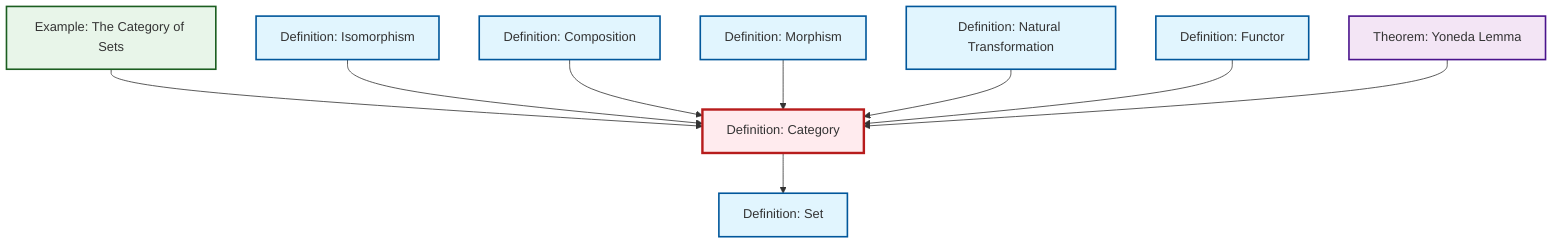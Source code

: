 graph TD
    classDef definition fill:#e1f5fe,stroke:#01579b,stroke-width:2px
    classDef theorem fill:#f3e5f5,stroke:#4a148c,stroke-width:2px
    classDef axiom fill:#fff3e0,stroke:#e65100,stroke-width:2px
    classDef example fill:#e8f5e9,stroke:#1b5e20,stroke-width:2px
    classDef current fill:#ffebee,stroke:#b71c1c,stroke-width:3px
    ex-set-category["Example: The Category of Sets"]:::example
    thm-yoneda["Theorem: Yoneda Lemma"]:::theorem
    def-isomorphism["Definition: Isomorphism"]:::definition
    def-functor["Definition: Functor"]:::definition
    def-category["Definition: Category"]:::definition
    def-morphism["Definition: Morphism"]:::definition
    def-set["Definition: Set"]:::definition
    def-composition["Definition: Composition"]:::definition
    def-natural-transformation["Definition: Natural Transformation"]:::definition
    ex-set-category --> def-category
    def-isomorphism --> def-category
    def-composition --> def-category
    def-morphism --> def-category
    def-natural-transformation --> def-category
    def-functor --> def-category
    thm-yoneda --> def-category
    def-category --> def-set
    class def-category current